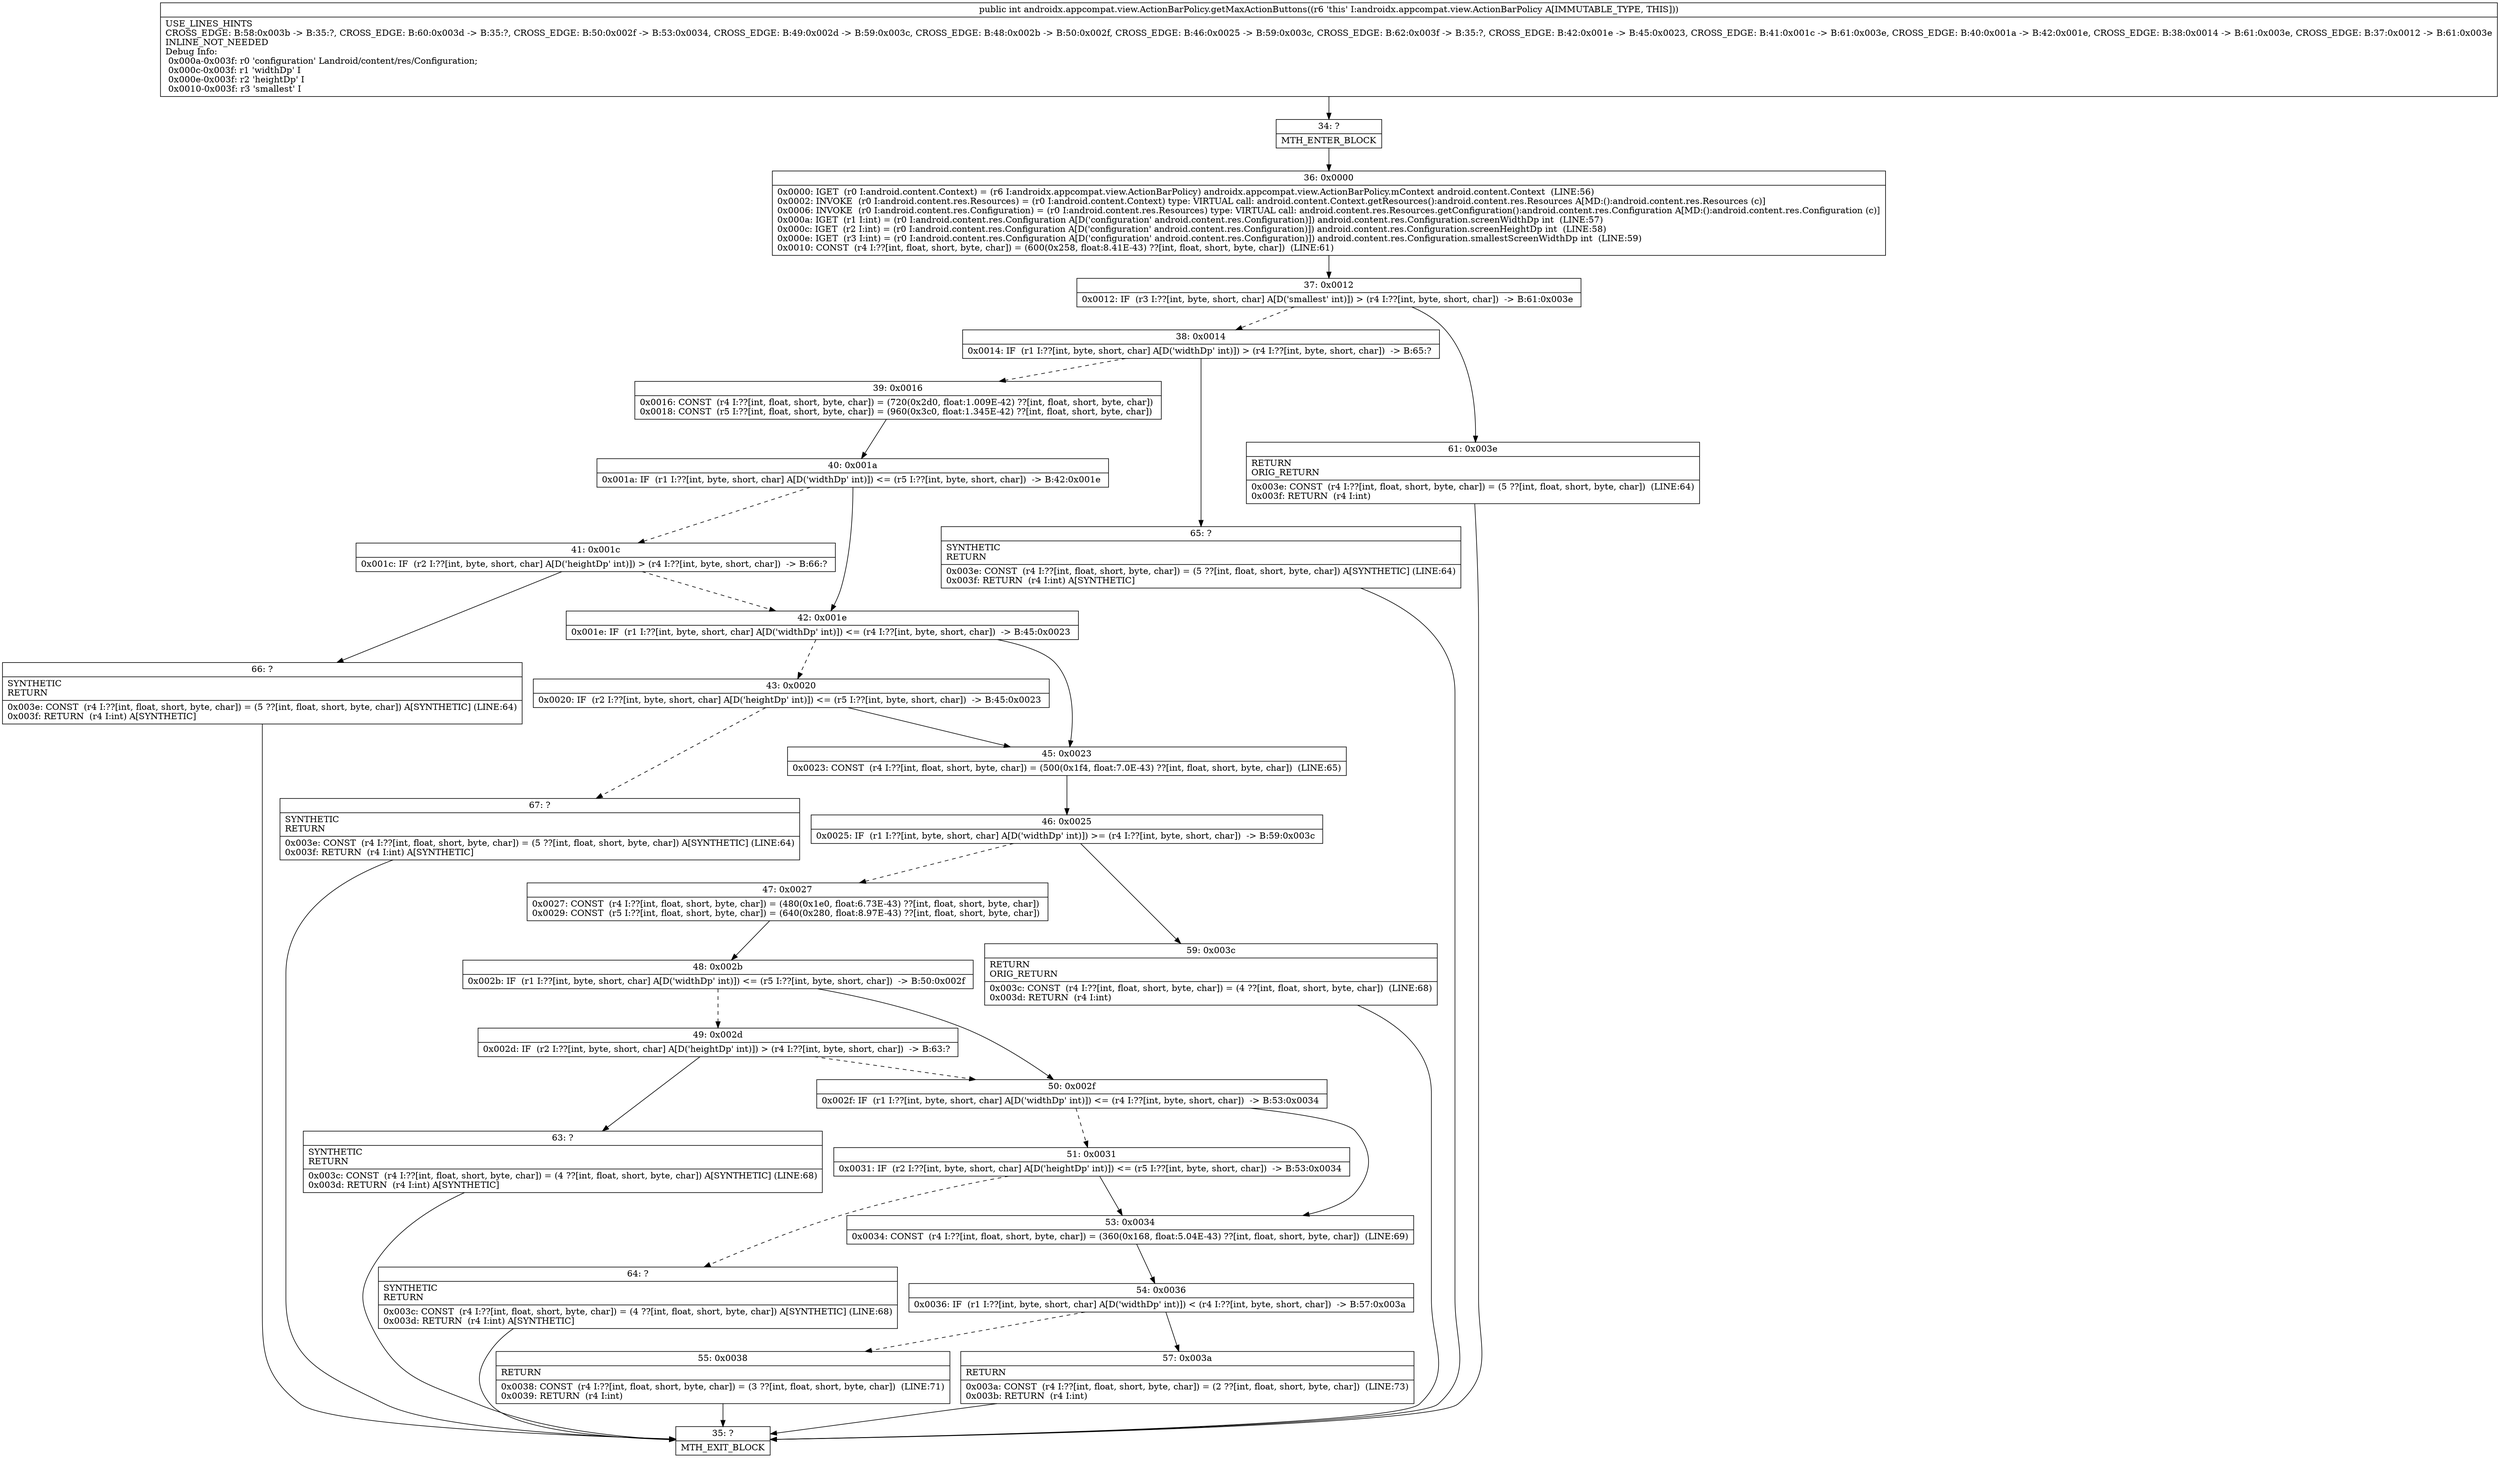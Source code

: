 digraph "CFG forandroidx.appcompat.view.ActionBarPolicy.getMaxActionButtons()I" {
Node_34 [shape=record,label="{34\:\ ?|MTH_ENTER_BLOCK\l}"];
Node_36 [shape=record,label="{36\:\ 0x0000|0x0000: IGET  (r0 I:android.content.Context) = (r6 I:androidx.appcompat.view.ActionBarPolicy) androidx.appcompat.view.ActionBarPolicy.mContext android.content.Context  (LINE:56)\l0x0002: INVOKE  (r0 I:android.content.res.Resources) = (r0 I:android.content.Context) type: VIRTUAL call: android.content.Context.getResources():android.content.res.Resources A[MD:():android.content.res.Resources (c)]\l0x0006: INVOKE  (r0 I:android.content.res.Configuration) = (r0 I:android.content.res.Resources) type: VIRTUAL call: android.content.res.Resources.getConfiguration():android.content.res.Configuration A[MD:():android.content.res.Configuration (c)]\l0x000a: IGET  (r1 I:int) = (r0 I:android.content.res.Configuration A[D('configuration' android.content.res.Configuration)]) android.content.res.Configuration.screenWidthDp int  (LINE:57)\l0x000c: IGET  (r2 I:int) = (r0 I:android.content.res.Configuration A[D('configuration' android.content.res.Configuration)]) android.content.res.Configuration.screenHeightDp int  (LINE:58)\l0x000e: IGET  (r3 I:int) = (r0 I:android.content.res.Configuration A[D('configuration' android.content.res.Configuration)]) android.content.res.Configuration.smallestScreenWidthDp int  (LINE:59)\l0x0010: CONST  (r4 I:??[int, float, short, byte, char]) = (600(0x258, float:8.41E\-43) ??[int, float, short, byte, char])  (LINE:61)\l}"];
Node_37 [shape=record,label="{37\:\ 0x0012|0x0012: IF  (r3 I:??[int, byte, short, char] A[D('smallest' int)]) \> (r4 I:??[int, byte, short, char])  \-\> B:61:0x003e \l}"];
Node_38 [shape=record,label="{38\:\ 0x0014|0x0014: IF  (r1 I:??[int, byte, short, char] A[D('widthDp' int)]) \> (r4 I:??[int, byte, short, char])  \-\> B:65:? \l}"];
Node_39 [shape=record,label="{39\:\ 0x0016|0x0016: CONST  (r4 I:??[int, float, short, byte, char]) = (720(0x2d0, float:1.009E\-42) ??[int, float, short, byte, char]) \l0x0018: CONST  (r5 I:??[int, float, short, byte, char]) = (960(0x3c0, float:1.345E\-42) ??[int, float, short, byte, char]) \l}"];
Node_40 [shape=record,label="{40\:\ 0x001a|0x001a: IF  (r1 I:??[int, byte, short, char] A[D('widthDp' int)]) \<= (r5 I:??[int, byte, short, char])  \-\> B:42:0x001e \l}"];
Node_41 [shape=record,label="{41\:\ 0x001c|0x001c: IF  (r2 I:??[int, byte, short, char] A[D('heightDp' int)]) \> (r4 I:??[int, byte, short, char])  \-\> B:66:? \l}"];
Node_66 [shape=record,label="{66\:\ ?|SYNTHETIC\lRETURN\l|0x003e: CONST  (r4 I:??[int, float, short, byte, char]) = (5 ??[int, float, short, byte, char]) A[SYNTHETIC] (LINE:64)\l0x003f: RETURN  (r4 I:int) A[SYNTHETIC]\l}"];
Node_35 [shape=record,label="{35\:\ ?|MTH_EXIT_BLOCK\l}"];
Node_42 [shape=record,label="{42\:\ 0x001e|0x001e: IF  (r1 I:??[int, byte, short, char] A[D('widthDp' int)]) \<= (r4 I:??[int, byte, short, char])  \-\> B:45:0x0023 \l}"];
Node_43 [shape=record,label="{43\:\ 0x0020|0x0020: IF  (r2 I:??[int, byte, short, char] A[D('heightDp' int)]) \<= (r5 I:??[int, byte, short, char])  \-\> B:45:0x0023 \l}"];
Node_67 [shape=record,label="{67\:\ ?|SYNTHETIC\lRETURN\l|0x003e: CONST  (r4 I:??[int, float, short, byte, char]) = (5 ??[int, float, short, byte, char]) A[SYNTHETIC] (LINE:64)\l0x003f: RETURN  (r4 I:int) A[SYNTHETIC]\l}"];
Node_45 [shape=record,label="{45\:\ 0x0023|0x0023: CONST  (r4 I:??[int, float, short, byte, char]) = (500(0x1f4, float:7.0E\-43) ??[int, float, short, byte, char])  (LINE:65)\l}"];
Node_46 [shape=record,label="{46\:\ 0x0025|0x0025: IF  (r1 I:??[int, byte, short, char] A[D('widthDp' int)]) \>= (r4 I:??[int, byte, short, char])  \-\> B:59:0x003c \l}"];
Node_47 [shape=record,label="{47\:\ 0x0027|0x0027: CONST  (r4 I:??[int, float, short, byte, char]) = (480(0x1e0, float:6.73E\-43) ??[int, float, short, byte, char]) \l0x0029: CONST  (r5 I:??[int, float, short, byte, char]) = (640(0x280, float:8.97E\-43) ??[int, float, short, byte, char]) \l}"];
Node_48 [shape=record,label="{48\:\ 0x002b|0x002b: IF  (r1 I:??[int, byte, short, char] A[D('widthDp' int)]) \<= (r5 I:??[int, byte, short, char])  \-\> B:50:0x002f \l}"];
Node_49 [shape=record,label="{49\:\ 0x002d|0x002d: IF  (r2 I:??[int, byte, short, char] A[D('heightDp' int)]) \> (r4 I:??[int, byte, short, char])  \-\> B:63:? \l}"];
Node_63 [shape=record,label="{63\:\ ?|SYNTHETIC\lRETURN\l|0x003c: CONST  (r4 I:??[int, float, short, byte, char]) = (4 ??[int, float, short, byte, char]) A[SYNTHETIC] (LINE:68)\l0x003d: RETURN  (r4 I:int) A[SYNTHETIC]\l}"];
Node_50 [shape=record,label="{50\:\ 0x002f|0x002f: IF  (r1 I:??[int, byte, short, char] A[D('widthDp' int)]) \<= (r4 I:??[int, byte, short, char])  \-\> B:53:0x0034 \l}"];
Node_51 [shape=record,label="{51\:\ 0x0031|0x0031: IF  (r2 I:??[int, byte, short, char] A[D('heightDp' int)]) \<= (r5 I:??[int, byte, short, char])  \-\> B:53:0x0034 \l}"];
Node_64 [shape=record,label="{64\:\ ?|SYNTHETIC\lRETURN\l|0x003c: CONST  (r4 I:??[int, float, short, byte, char]) = (4 ??[int, float, short, byte, char]) A[SYNTHETIC] (LINE:68)\l0x003d: RETURN  (r4 I:int) A[SYNTHETIC]\l}"];
Node_53 [shape=record,label="{53\:\ 0x0034|0x0034: CONST  (r4 I:??[int, float, short, byte, char]) = (360(0x168, float:5.04E\-43) ??[int, float, short, byte, char])  (LINE:69)\l}"];
Node_54 [shape=record,label="{54\:\ 0x0036|0x0036: IF  (r1 I:??[int, byte, short, char] A[D('widthDp' int)]) \< (r4 I:??[int, byte, short, char])  \-\> B:57:0x003a \l}"];
Node_55 [shape=record,label="{55\:\ 0x0038|RETURN\l|0x0038: CONST  (r4 I:??[int, float, short, byte, char]) = (3 ??[int, float, short, byte, char])  (LINE:71)\l0x0039: RETURN  (r4 I:int) \l}"];
Node_57 [shape=record,label="{57\:\ 0x003a|RETURN\l|0x003a: CONST  (r4 I:??[int, float, short, byte, char]) = (2 ??[int, float, short, byte, char])  (LINE:73)\l0x003b: RETURN  (r4 I:int) \l}"];
Node_59 [shape=record,label="{59\:\ 0x003c|RETURN\lORIG_RETURN\l|0x003c: CONST  (r4 I:??[int, float, short, byte, char]) = (4 ??[int, float, short, byte, char])  (LINE:68)\l0x003d: RETURN  (r4 I:int) \l}"];
Node_65 [shape=record,label="{65\:\ ?|SYNTHETIC\lRETURN\l|0x003e: CONST  (r4 I:??[int, float, short, byte, char]) = (5 ??[int, float, short, byte, char]) A[SYNTHETIC] (LINE:64)\l0x003f: RETURN  (r4 I:int) A[SYNTHETIC]\l}"];
Node_61 [shape=record,label="{61\:\ 0x003e|RETURN\lORIG_RETURN\l|0x003e: CONST  (r4 I:??[int, float, short, byte, char]) = (5 ??[int, float, short, byte, char])  (LINE:64)\l0x003f: RETURN  (r4 I:int) \l}"];
MethodNode[shape=record,label="{public int androidx.appcompat.view.ActionBarPolicy.getMaxActionButtons((r6 'this' I:androidx.appcompat.view.ActionBarPolicy A[IMMUTABLE_TYPE, THIS]))  | USE_LINES_HINTS\lCROSS_EDGE: B:58:0x003b \-\> B:35:?, CROSS_EDGE: B:60:0x003d \-\> B:35:?, CROSS_EDGE: B:50:0x002f \-\> B:53:0x0034, CROSS_EDGE: B:49:0x002d \-\> B:59:0x003c, CROSS_EDGE: B:48:0x002b \-\> B:50:0x002f, CROSS_EDGE: B:46:0x0025 \-\> B:59:0x003c, CROSS_EDGE: B:62:0x003f \-\> B:35:?, CROSS_EDGE: B:42:0x001e \-\> B:45:0x0023, CROSS_EDGE: B:41:0x001c \-\> B:61:0x003e, CROSS_EDGE: B:40:0x001a \-\> B:42:0x001e, CROSS_EDGE: B:38:0x0014 \-\> B:61:0x003e, CROSS_EDGE: B:37:0x0012 \-\> B:61:0x003e\lINLINE_NOT_NEEDED\lDebug Info:\l  0x000a\-0x003f: r0 'configuration' Landroid\/content\/res\/Configuration;\l  0x000c\-0x003f: r1 'widthDp' I\l  0x000e\-0x003f: r2 'heightDp' I\l  0x0010\-0x003f: r3 'smallest' I\l}"];
MethodNode -> Node_34;Node_34 -> Node_36;
Node_36 -> Node_37;
Node_37 -> Node_38[style=dashed];
Node_37 -> Node_61;
Node_38 -> Node_39[style=dashed];
Node_38 -> Node_65;
Node_39 -> Node_40;
Node_40 -> Node_41[style=dashed];
Node_40 -> Node_42;
Node_41 -> Node_42[style=dashed];
Node_41 -> Node_66;
Node_66 -> Node_35;
Node_42 -> Node_43[style=dashed];
Node_42 -> Node_45;
Node_43 -> Node_45;
Node_43 -> Node_67[style=dashed];
Node_67 -> Node_35;
Node_45 -> Node_46;
Node_46 -> Node_47[style=dashed];
Node_46 -> Node_59;
Node_47 -> Node_48;
Node_48 -> Node_49[style=dashed];
Node_48 -> Node_50;
Node_49 -> Node_50[style=dashed];
Node_49 -> Node_63;
Node_63 -> Node_35;
Node_50 -> Node_51[style=dashed];
Node_50 -> Node_53;
Node_51 -> Node_53;
Node_51 -> Node_64[style=dashed];
Node_64 -> Node_35;
Node_53 -> Node_54;
Node_54 -> Node_55[style=dashed];
Node_54 -> Node_57;
Node_55 -> Node_35;
Node_57 -> Node_35;
Node_59 -> Node_35;
Node_65 -> Node_35;
Node_61 -> Node_35;
}

